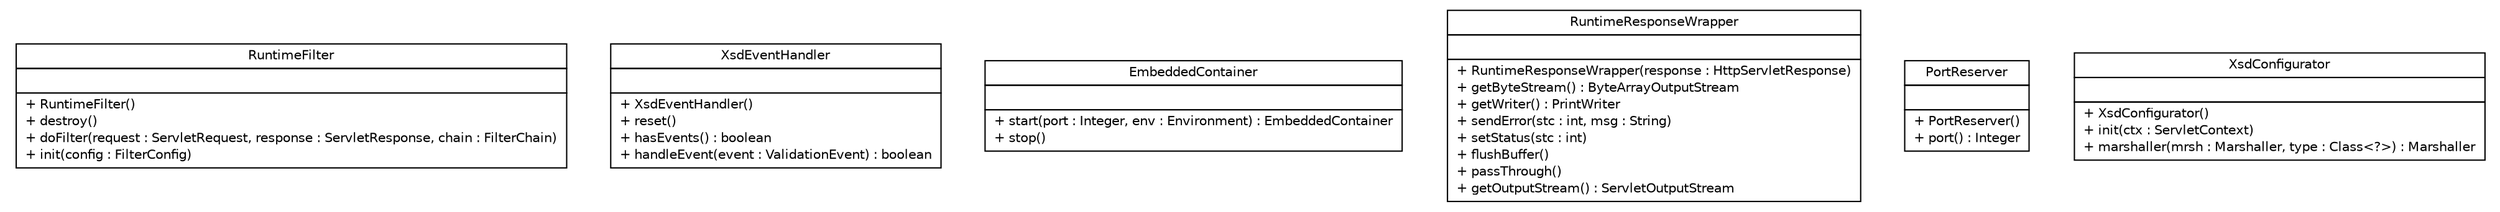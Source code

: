 #!/usr/local/bin/dot
#
# Class diagram 
# Generated by UMLGraph version 5.1 (http://www.umlgraph.org/)
#

digraph G {
	edge [fontname="Helvetica",fontsize=10,labelfontname="Helvetica",labelfontsize=10];
	node [fontname="Helvetica",fontsize=10,shape=plaintext];
	nodesep=0.25;
	ranksep=0.5;
	// com.rexsl.maven.utils.RuntimeFilter
	c65 [label=<<table title="com.rexsl.maven.utils.RuntimeFilter" border="0" cellborder="1" cellspacing="0" cellpadding="2" port="p" href="./RuntimeFilter.html">
		<tr><td><table border="0" cellspacing="0" cellpadding="1">
<tr><td align="center" balign="center"> RuntimeFilter </td></tr>
		</table></td></tr>
		<tr><td><table border="0" cellspacing="0" cellpadding="1">
<tr><td align="left" balign="left">  </td></tr>
		</table></td></tr>
		<tr><td><table border="0" cellspacing="0" cellpadding="1">
<tr><td align="left" balign="left"> + RuntimeFilter() </td></tr>
<tr><td align="left" balign="left"> + destroy() </td></tr>
<tr><td align="left" balign="left"> + doFilter(request : ServletRequest, response : ServletResponse, chain : FilterChain) </td></tr>
<tr><td align="left" balign="left"> + init(config : FilterConfig) </td></tr>
		</table></td></tr>
		</table>>, fontname="Helvetica", fontcolor="black", fontsize=10.0];
	// com.rexsl.maven.utils.XsdEventHandler
	c66 [label=<<table title="com.rexsl.maven.utils.XsdEventHandler" border="0" cellborder="1" cellspacing="0" cellpadding="2" port="p" href="./XsdEventHandler.html">
		<tr><td><table border="0" cellspacing="0" cellpadding="1">
<tr><td align="center" balign="center"> XsdEventHandler </td></tr>
		</table></td></tr>
		<tr><td><table border="0" cellspacing="0" cellpadding="1">
<tr><td align="left" balign="left">  </td></tr>
		</table></td></tr>
		<tr><td><table border="0" cellspacing="0" cellpadding="1">
<tr><td align="left" balign="left"> + XsdEventHandler() </td></tr>
<tr><td align="left" balign="left"> + reset() </td></tr>
<tr><td align="left" balign="left"> + hasEvents() : boolean </td></tr>
<tr><td align="left" balign="left"> + handleEvent(event : ValidationEvent) : boolean </td></tr>
		</table></td></tr>
		</table>>, fontname="Helvetica", fontcolor="black", fontsize=10.0];
	// com.rexsl.maven.utils.EmbeddedContainer
	c67 [label=<<table title="com.rexsl.maven.utils.EmbeddedContainer" border="0" cellborder="1" cellspacing="0" cellpadding="2" port="p" href="./EmbeddedContainer.html">
		<tr><td><table border="0" cellspacing="0" cellpadding="1">
<tr><td align="center" balign="center"> EmbeddedContainer </td></tr>
		</table></td></tr>
		<tr><td><table border="0" cellspacing="0" cellpadding="1">
<tr><td align="left" balign="left">  </td></tr>
		</table></td></tr>
		<tr><td><table border="0" cellspacing="0" cellpadding="1">
<tr><td align="left" balign="left"> + start(port : Integer, env : Environment) : EmbeddedContainer </td></tr>
<tr><td align="left" balign="left"> + stop() </td></tr>
		</table></td></tr>
		</table>>, fontname="Helvetica", fontcolor="black", fontsize=10.0];
	// com.rexsl.maven.utils.RuntimeResponseWrapper
	c68 [label=<<table title="com.rexsl.maven.utils.RuntimeResponseWrapper" border="0" cellborder="1" cellspacing="0" cellpadding="2" port="p" href="./RuntimeResponseWrapper.html">
		<tr><td><table border="0" cellspacing="0" cellpadding="1">
<tr><td align="center" balign="center"> RuntimeResponseWrapper </td></tr>
		</table></td></tr>
		<tr><td><table border="0" cellspacing="0" cellpadding="1">
<tr><td align="left" balign="left">  </td></tr>
		</table></td></tr>
		<tr><td><table border="0" cellspacing="0" cellpadding="1">
<tr><td align="left" balign="left"> + RuntimeResponseWrapper(response : HttpServletResponse) </td></tr>
<tr><td align="left" balign="left"> + getByteStream() : ByteArrayOutputStream </td></tr>
<tr><td align="left" balign="left"> + getWriter() : PrintWriter </td></tr>
<tr><td align="left" balign="left"> + sendError(stc : int, msg : String) </td></tr>
<tr><td align="left" balign="left"> + setStatus(stc : int) </td></tr>
<tr><td align="left" balign="left"> + flushBuffer() </td></tr>
<tr><td align="left" balign="left"> + passThrough() </td></tr>
<tr><td align="left" balign="left"> + getOutputStream() : ServletOutputStream </td></tr>
		</table></td></tr>
		</table>>, fontname="Helvetica", fontcolor="black", fontsize=10.0];
	// com.rexsl.maven.utils.PortReserver
	c69 [label=<<table title="com.rexsl.maven.utils.PortReserver" border="0" cellborder="1" cellspacing="0" cellpadding="2" port="p" href="./PortReserver.html">
		<tr><td><table border="0" cellspacing="0" cellpadding="1">
<tr><td align="center" balign="center"> PortReserver </td></tr>
		</table></td></tr>
		<tr><td><table border="0" cellspacing="0" cellpadding="1">
<tr><td align="left" balign="left">  </td></tr>
		</table></td></tr>
		<tr><td><table border="0" cellspacing="0" cellpadding="1">
<tr><td align="left" balign="left"> + PortReserver() </td></tr>
<tr><td align="left" balign="left"> + port() : Integer </td></tr>
		</table></td></tr>
		</table>>, fontname="Helvetica", fontcolor="black", fontsize=10.0];
	// com.rexsl.maven.utils.XsdConfigurator
	c70 [label=<<table title="com.rexsl.maven.utils.XsdConfigurator" border="0" cellborder="1" cellspacing="0" cellpadding="2" port="p" href="./XsdConfigurator.html">
		<tr><td><table border="0" cellspacing="0" cellpadding="1">
<tr><td align="center" balign="center"> XsdConfigurator </td></tr>
		</table></td></tr>
		<tr><td><table border="0" cellspacing="0" cellpadding="1">
<tr><td align="left" balign="left">  </td></tr>
		</table></td></tr>
		<tr><td><table border="0" cellspacing="0" cellpadding="1">
<tr><td align="left" balign="left"> + XsdConfigurator() </td></tr>
<tr><td align="left" balign="left"> + init(ctx : ServletContext) </td></tr>
<tr><td align="left" balign="left"> + marshaller(mrsh : Marshaller, type : Class&lt;?&gt;) : Marshaller </td></tr>
		</table></td></tr>
		</table>>, fontname="Helvetica", fontcolor="black", fontsize=10.0];
}

